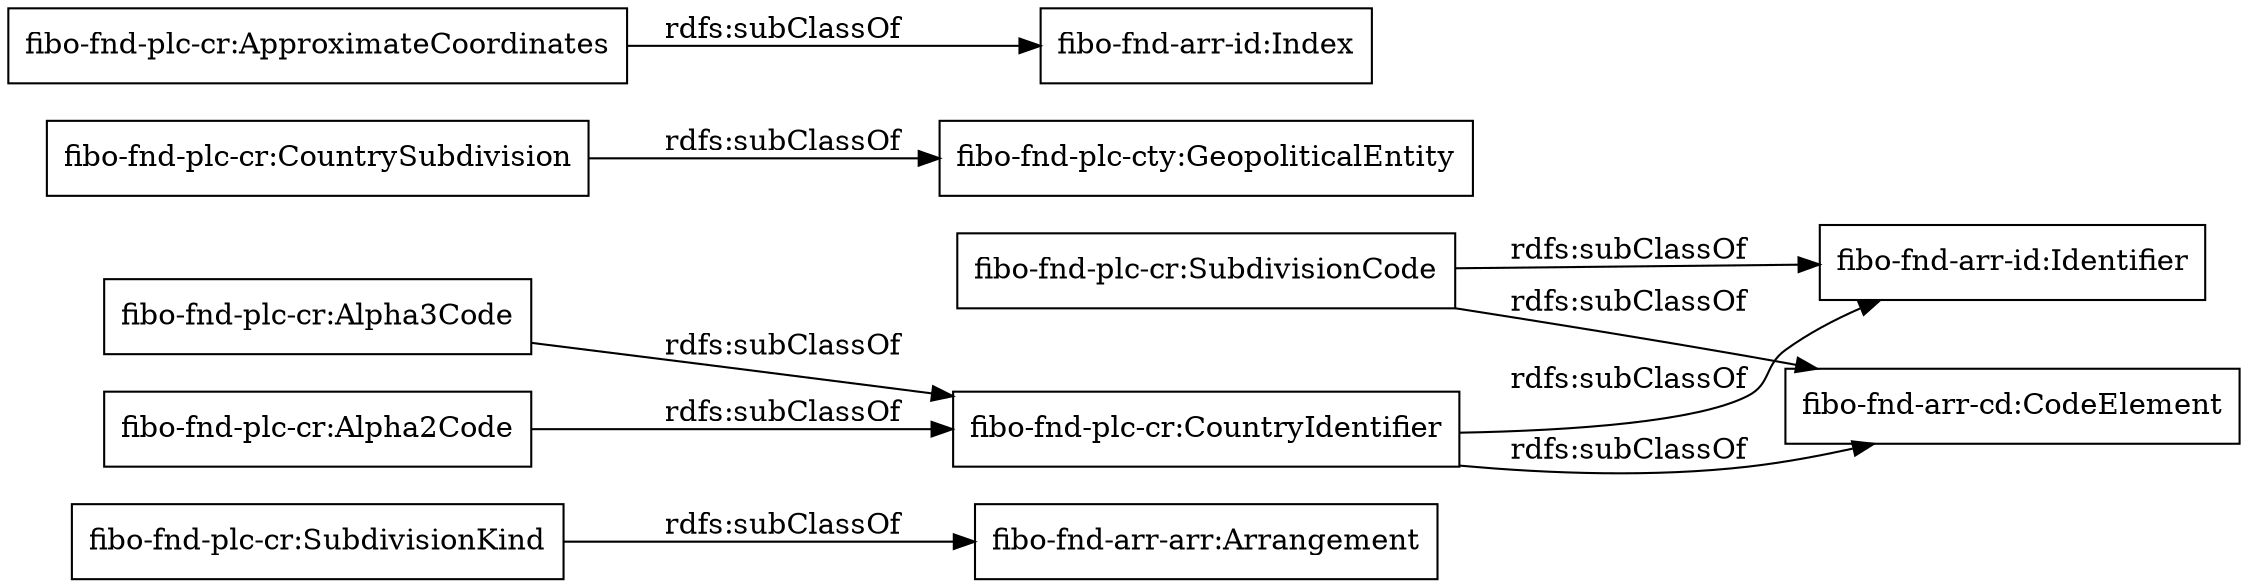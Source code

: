 digraph ar2dtool_diagram { 
rankdir=LR;
size="1000"
node [shape = rectangle, color="black"]; "fibo-fnd-plc-cr:SubdivisionKind" "fibo-fnd-plc-cr:SubdivisionCode" "fibo-fnd-plc-cr:CountrySubdivision" "fibo-fnd-plc-cr:CountryIdentifier" "fibo-fnd-plc-cr:ApproximateCoordinates" "fibo-fnd-plc-cr:Alpha3Code" "fibo-fnd-plc-cr:Alpha2Code" ; /*classes style*/
	"fibo-fnd-plc-cr:Alpha2Code" -> "fibo-fnd-plc-cr:CountryIdentifier" [ label = "rdfs:subClassOf" ];
	"fibo-fnd-plc-cr:SubdivisionCode" -> "fibo-fnd-arr-id:Identifier" [ label = "rdfs:subClassOf" ];
	"fibo-fnd-plc-cr:SubdivisionCode" -> "fibo-fnd-arr-cd:CodeElement" [ label = "rdfs:subClassOf" ];
	"fibo-fnd-plc-cr:CountryIdentifier" -> "fibo-fnd-arr-id:Identifier" [ label = "rdfs:subClassOf" ];
	"fibo-fnd-plc-cr:CountryIdentifier" -> "fibo-fnd-arr-cd:CodeElement" [ label = "rdfs:subClassOf" ];
	"fibo-fnd-plc-cr:Alpha3Code" -> "fibo-fnd-plc-cr:CountryIdentifier" [ label = "rdfs:subClassOf" ];
	"fibo-fnd-plc-cr:SubdivisionKind" -> "fibo-fnd-arr-arr:Arrangement" [ label = "rdfs:subClassOf" ];
	"fibo-fnd-plc-cr:ApproximateCoordinates" -> "fibo-fnd-arr-id:Index" [ label = "rdfs:subClassOf" ];
	"fibo-fnd-plc-cr:CountrySubdivision" -> "fibo-fnd-plc-cty:GeopoliticalEntity" [ label = "rdfs:subClassOf" ];

}
